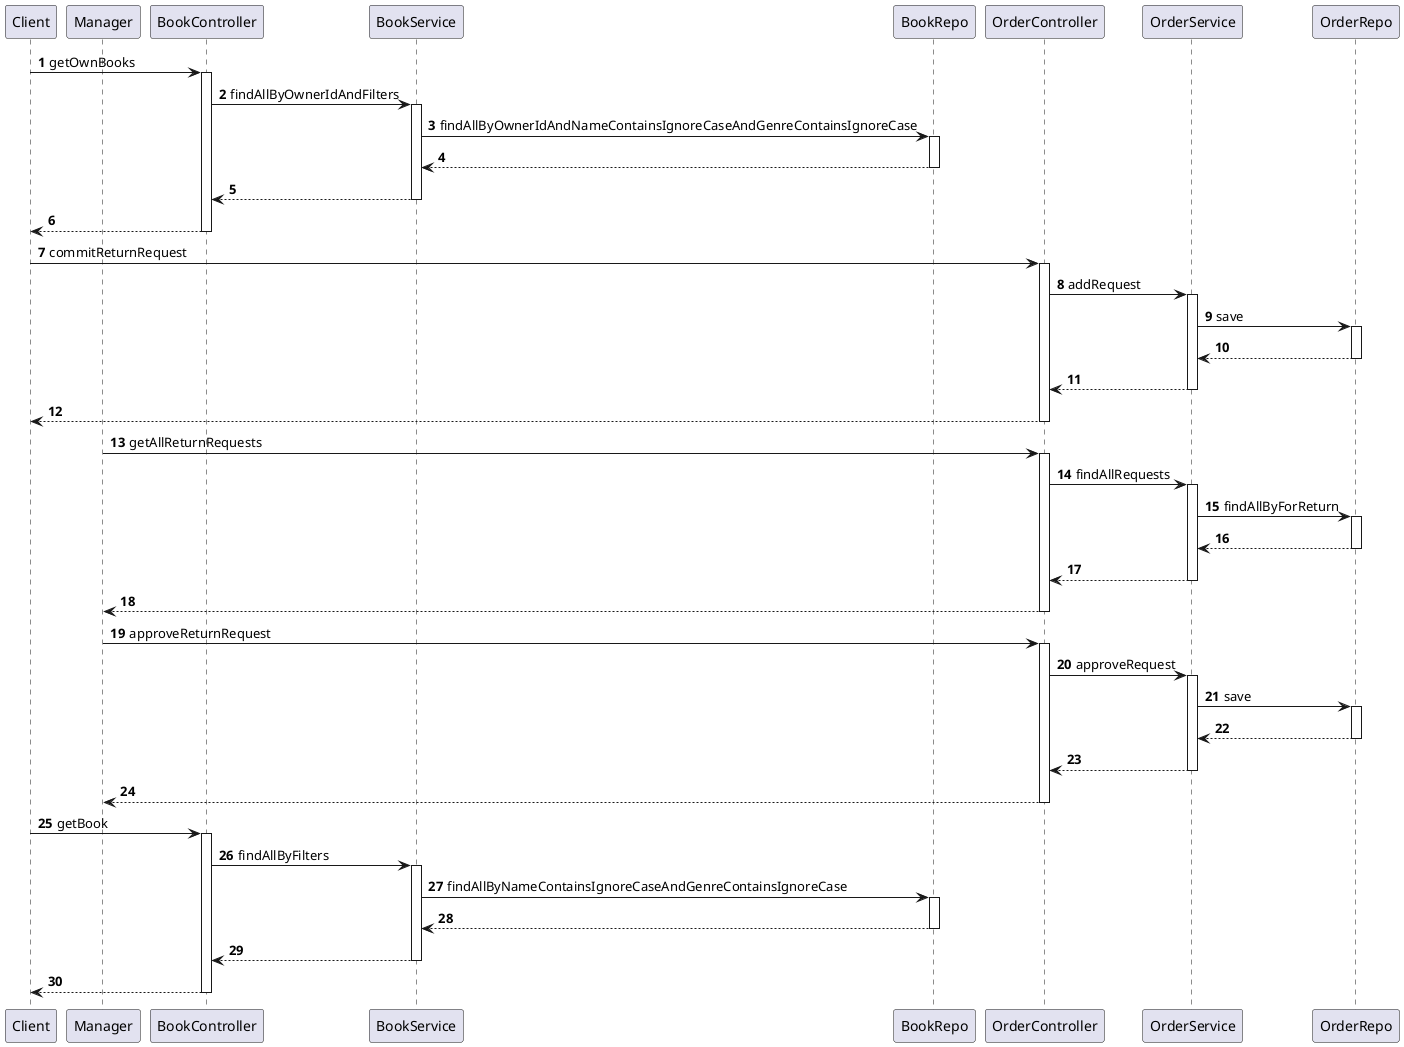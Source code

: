 @startuml

participant Client
participant Manager

autonumber

Client -> BookController : getOwnBooks
activate BookController
    BookController -> BookService : findAllByOwnerIdAndFilters
    activate BookService
        BookService -> BookRepo : findAllByOwnerIdAndNameContainsIgnoreCaseAndGenreContainsIgnoreCase
        activate BookRepo
            BookRepo --> BookService
        deactivate BookRepo
        BookService --> BookController
    deactivate BookService
    BookController --> Client
deactivate BookController

Client -> OrderController : commitReturnRequest
activate OrderController
    OrderController -> OrderService : addRequest
    activate OrderService
        OrderService -> OrderRepo : save
        activate OrderRepo
            OrderRepo --> OrderService
        deactivate OrderRepo
        OrderService --> OrderController
    deactivate OrderService
    OrderController --> Client
deactivate OrderController


Manager -> OrderController : getAllReturnRequests
activate OrderController
    OrderController -> OrderService : findAllRequests
    activate OrderService
        OrderService -> OrderRepo : findAllByForReturn
        activate OrderRepo
            OrderRepo --> OrderService
        deactivate OrderRepo
        OrderService --> OrderController
    deactivate OrderService
    OrderController --> Manager
deactivate OrderController


Manager -> OrderController : approveReturnRequest
activate OrderController
    OrderController -> OrderService : approveRequest
    activate OrderService
        OrderService -> OrderRepo : save
        activate OrderRepo
            OrderRepo --> OrderService
        deactivate OrderRepo
        OrderService --> OrderController
    deactivate OrderService
    OrderController --> Manager
deactivate OrderController


Client -> BookController : getBook
activate BookController
    BookController -> BookService : findAllByFilters
    activate BookService
        BookService -> BookRepo : findAllByNameContainsIgnoreCaseAndGenreContainsIgnoreCase
        activate BookRepo
            BookRepo --> BookService
        deactivate BookRepo
        BookService --> BookController
    deactivate BookService
    BookController --> Client
deactivate BookController

@enduml